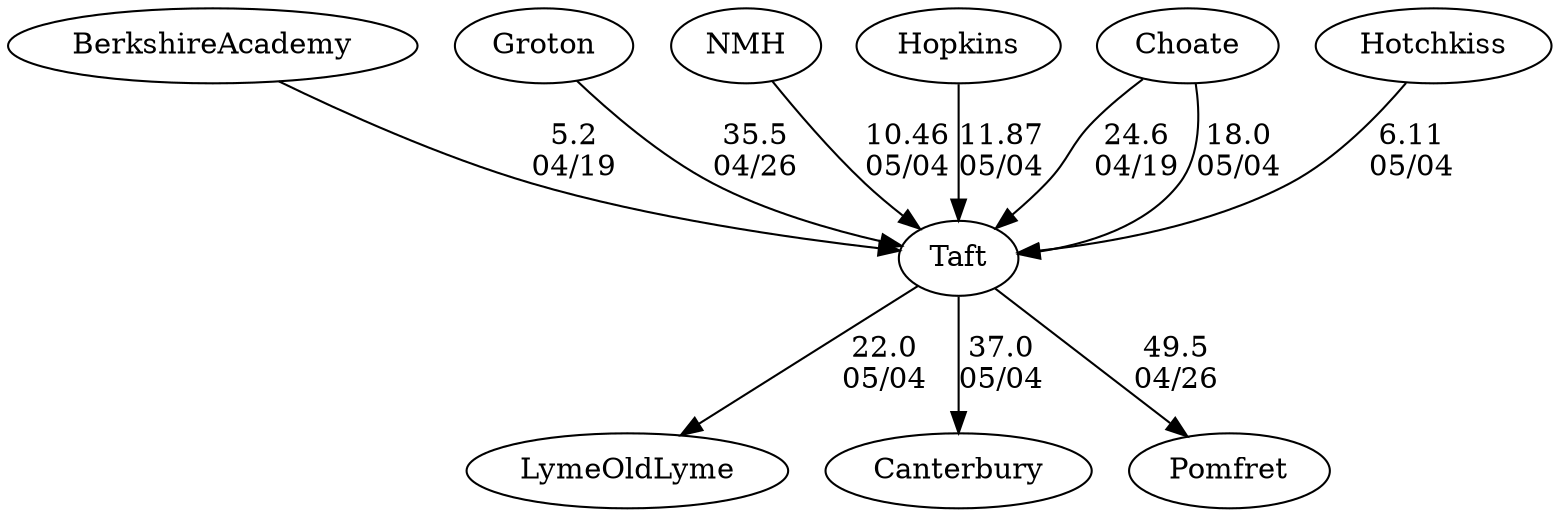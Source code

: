 digraph girls4foursTaft {BerkshireAcademy [URL="girls4foursTaftBerkshireAcademy.html"];Groton [URL="girls4foursTaftGroton.html"];NMH [URL="girls4foursTaftNMH.html"];Hopkins [URL="girls4foursTaftHopkins.html"];LymeOldLyme [URL="girls4foursTaftLymeOldLyme.html"];Choate [URL="girls4foursTaftChoate.html"];Hotchkiss [URL="girls4foursTaftHotchkiss.html"];Taft [URL="girls4foursTaftTaft.html"];Canterbury [URL="girls4foursTaftCanterbury.html"];Pomfret [URL="girls4foursTaftPomfret.html"];Groton -> Taft[label="35.5
04/26", weight="65", tooltip="NEIRA Girls Fours, Pomfret v. Dexter-Southfield, Groton, Taft			
Distance: 1500m Conditions: Tailwind (9-12mph) with occasional gusts. Good water for first 500-700 meters, increasing chop for second half of race. Overall, decent conditions. Comments: Alternated races with boys. Order of girls races: G4, G3, G2, G1.
None", URL="https://www.row2k.com/results/resultspage.cfm?UID=5150789F21FD9599874CA9451EBDC220&cat=1", random="random"]; 
Taft -> Pomfret[label="49.5
04/26", weight="51", tooltip="NEIRA Girls Fours, Pomfret v. Dexter-Southfield, Groton, Taft			
Distance: 1500m Conditions: Tailwind (9-12mph) with occasional gusts. Good water for first 500-700 meters, increasing chop for second half of race. Overall, decent conditions. Comments: Alternated races with boys. Order of girls races: G4, G3, G2, G1.
None", URL="https://www.row2k.com/results/resultspage.cfm?UID=5150789F21FD9599874CA9451EBDC220&cat=1", random="random"]; 
Choate -> Taft[label="24.6
04/19", weight="76", tooltip="NEIRA Boys & Girls Fours,Berkshire v. Choate & Taft			
Distance: 1500 M Conditions: Warm, partly cloudy. Steady tailwind ~8-12 mph throughout the afternoon; strongest in the latter 1000 M. Comments: In the G2 race, Berkshire stopped before the finish line and drifted across. Thanks to Choate and Taft for traveling to Camp Sloane for our annual early season tilt.
None", URL="https://www.row2k.com/results/resultspage.cfm?UID=9D6EF532608DCE0FFB64EAEAE8781272&cat=5", random="random"]; 
BerkshireAcademy -> Taft[label="5.2
04/19", weight="95", tooltip="NEIRA Boys & Girls Fours,Berkshire v. Choate & Taft			
Distance: 1500 M Conditions: Warm, partly cloudy. Steady tailwind ~8-12 mph throughout the afternoon; strongest in the latter 1000 M. Comments: In the G2 race, Berkshire stopped before the finish line and drifted across. Thanks to Choate and Taft for traveling to Camp Sloane for our annual early season tilt.
None", URL="https://www.row2k.com/results/resultspage.cfm?UID=9D6EF532608DCE0FFB64EAEAE8781272&cat=5", random="random"]; 
Choate -> Taft[label="18.0
05/04", weight="82", tooltip="Founder's Day Regatta			
", URL="", random="random"]; 
Hopkins -> Taft[label="11.87
05/04", weight="89", tooltip="Founder's Day Regatta			
", URL="", random="random"]; 
NMH -> Taft[label="10.46
05/04", weight="90", tooltip="Founder's Day Regatta			
", URL="", random="random"]; 
Hotchkiss -> Taft[label="6.11
05/04", weight="94", tooltip="Founder's Day Regatta			
", URL="", random="random"]; 
Taft -> LymeOldLyme[label="22.0
05/04", weight="78", tooltip="Founder's Day Regatta			
", URL="", random="random"]; 
Taft -> Canterbury[label="37.0
05/04", weight="63", tooltip="Founder's Day Regatta			
", URL="", random="random"]}
